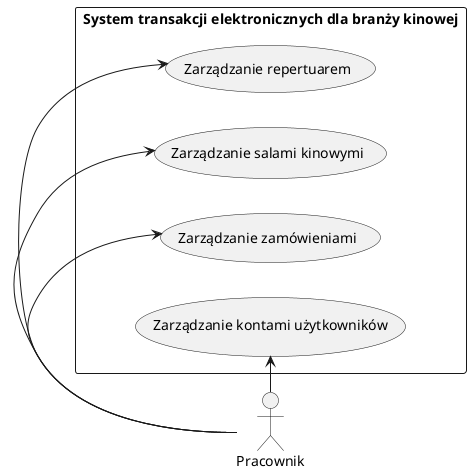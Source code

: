 @startuml usecase-employee
left to right direction
actor Pracownik
rectangle "System transakcji elektronicznych dla branży kinowej" as system {
  Pracownik -> (Zarządzanie repertuarem)
  Pracownik -> (Zarządzanie salami kinowymi)
  Pracownik -> (Zarządzanie zamówieniami)
  Pracownik -> (Zarządzanie kontami użytkowników)
}
@enduml